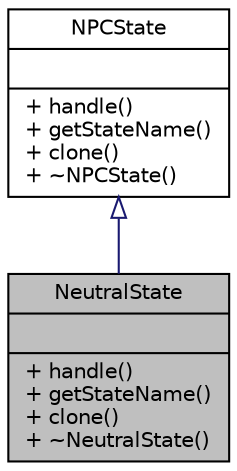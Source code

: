 digraph "NeutralState"
{
 // LATEX_PDF_SIZE
  edge [fontname="Helvetica",fontsize="10",labelfontname="Helvetica",labelfontsize="10"];
  node [fontname="Helvetica",fontsize="10",shape=record];
  Node1 [label="{NeutralState\n||+ handle()\l+ getStateName()\l+ clone()\l+ ~NeutralState()\l}",height=0.2,width=0.4,color="black", fillcolor="grey75", style="filled", fontcolor="black",tooltip="Represents a neutral state in which no specific action is taken by the NPC."];
  Node2 -> Node1 [dir="back",color="midnightblue",fontsize="10",style="solid",arrowtail="onormal",fontname="Helvetica"];
  Node2 [label="{NPCState\n||+ handle()\l+ getStateName()\l+ clone()\l+ ~NPCState()\l}",height=0.2,width=0.4,color="black", fillcolor="white", style="filled",URL="$classNPCState.html",tooltip="Abstract base class representing a state in the NPC state machine."];
}
